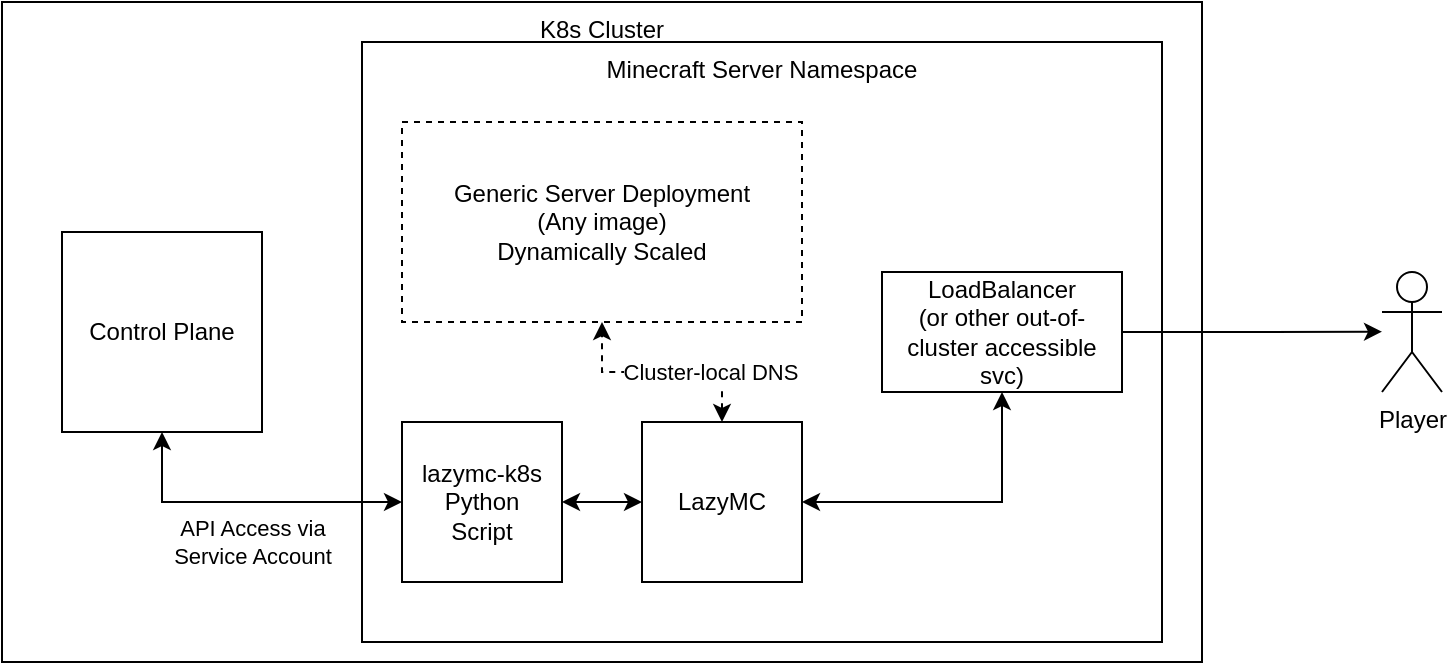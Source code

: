 <mxfile version="24.8.0">
  <diagram name="Page-1" id="lFoYwKvnRnPU5nGrqACu">
    <mxGraphModel dx="1680" dy="448" grid="1" gridSize="10" guides="1" tooltips="1" connect="1" arrows="1" fold="1" page="1" pageScale="1" pageWidth="850" pageHeight="1100" math="0" shadow="0">
      <root>
        <mxCell id="0" />
        <mxCell id="1" parent="0" />
        <mxCell id="1NwQwc_L65FNAgXsZ750-5" value="&lt;div&gt;K8s Cluster&lt;/div&gt;&lt;div&gt;&lt;br&gt;&lt;/div&gt;" style="rounded=0;whiteSpace=wrap;html=1;verticalAlign=top;" vertex="1" parent="1">
          <mxGeometry x="-30" y="10" width="600" height="330" as="geometry" />
        </mxCell>
        <mxCell id="1NwQwc_L65FNAgXsZ750-4" value="&lt;div&gt;Minecraft Server Namespace&lt;/div&gt;&lt;div&gt;&lt;br&gt;&lt;/div&gt;" style="rounded=0;whiteSpace=wrap;html=1;verticalAlign=top;" vertex="1" parent="1">
          <mxGeometry x="150" y="30" width="400" height="300" as="geometry" />
        </mxCell>
        <mxCell id="1NwQwc_L65FNAgXsZ750-6" value="&lt;div&gt;Generic Server Deployment&lt;/div&gt;&lt;div&gt;(Any image)&lt;br&gt;Dynamically Scaled&lt;br&gt;&lt;/div&gt;" style="rounded=0;whiteSpace=wrap;html=1;fillStyle=auto;dashed=1;" vertex="1" parent="1">
          <mxGeometry x="170" y="70" width="200" height="100" as="geometry" />
        </mxCell>
        <mxCell id="1NwQwc_L65FNAgXsZ750-8" style="edgeStyle=orthogonalEdgeStyle;rounded=0;orthogonalLoop=1;jettySize=auto;html=1;exitX=0.5;exitY=0;exitDx=0;exitDy=0;entryX=0.5;entryY=1;entryDx=0;entryDy=0;startArrow=classic;startFill=1;dashed=1;" edge="1" parent="1" source="1NwQwc_L65FNAgXsZ750-7" target="1NwQwc_L65FNAgXsZ750-6">
          <mxGeometry relative="1" as="geometry" />
        </mxCell>
        <mxCell id="1NwQwc_L65FNAgXsZ750-9" value="Cluster-local DNS" style="edgeLabel;html=1;align=center;verticalAlign=middle;resizable=0;points=[];" vertex="1" connectable="0" parent="1NwQwc_L65FNAgXsZ750-8">
          <mxGeometry x="0.105" relative="1" as="geometry">
            <mxPoint x="30" as="offset" />
          </mxGeometry>
        </mxCell>
        <mxCell id="1NwQwc_L65FNAgXsZ750-15" style="edgeStyle=orthogonalEdgeStyle;rounded=0;orthogonalLoop=1;jettySize=auto;html=1;exitX=1;exitY=0.5;exitDx=0;exitDy=0;entryX=0.5;entryY=1;entryDx=0;entryDy=0;startArrow=classic;startFill=1;" edge="1" parent="1" source="1NwQwc_L65FNAgXsZ750-7" target="1NwQwc_L65FNAgXsZ750-14">
          <mxGeometry relative="1" as="geometry" />
        </mxCell>
        <mxCell id="1NwQwc_L65FNAgXsZ750-23" style="edgeStyle=orthogonalEdgeStyle;rounded=0;orthogonalLoop=1;jettySize=auto;html=1;exitX=0;exitY=0.5;exitDx=0;exitDy=0;entryX=1;entryY=0.5;entryDx=0;entryDy=0;startArrow=classic;startFill=1;" edge="1" parent="1" source="1NwQwc_L65FNAgXsZ750-7" target="1NwQwc_L65FNAgXsZ750-22">
          <mxGeometry relative="1" as="geometry" />
        </mxCell>
        <mxCell id="1NwQwc_L65FNAgXsZ750-7" value="LazyMC" style="rounded=0;whiteSpace=wrap;html=1;" vertex="1" parent="1">
          <mxGeometry x="290" y="220" width="80" height="80" as="geometry" />
        </mxCell>
        <mxCell id="1NwQwc_L65FNAgXsZ750-11" value="Control Plane" style="whiteSpace=wrap;html=1;aspect=fixed;" vertex="1" parent="1">
          <mxGeometry y="125" width="100" height="100" as="geometry" />
        </mxCell>
        <mxCell id="1NwQwc_L65FNAgXsZ750-16" style="edgeStyle=orthogonalEdgeStyle;rounded=0;orthogonalLoop=1;jettySize=auto;html=1;exitX=1;exitY=0.5;exitDx=0;exitDy=0;" edge="1" parent="1" source="1NwQwc_L65FNAgXsZ750-14">
          <mxGeometry relative="1" as="geometry">
            <mxPoint x="660" y="174.857" as="targetPoint" />
          </mxGeometry>
        </mxCell>
        <mxCell id="1NwQwc_L65FNAgXsZ750-14" value="LoadBalancer &lt;br&gt;(or other out-of-cluster accessible svc)" style="rounded=0;whiteSpace=wrap;html=1;" vertex="1" parent="1">
          <mxGeometry x="410" y="145" width="120" height="60" as="geometry" />
        </mxCell>
        <mxCell id="1NwQwc_L65FNAgXsZ750-17" value="Player" style="shape=umlActor;verticalLabelPosition=bottom;verticalAlign=top;html=1;outlineConnect=0;" vertex="1" parent="1">
          <mxGeometry x="660" y="145" width="30" height="60" as="geometry" />
        </mxCell>
        <mxCell id="1NwQwc_L65FNAgXsZ750-24" style="edgeStyle=orthogonalEdgeStyle;rounded=0;orthogonalLoop=1;jettySize=auto;html=1;exitX=0;exitY=0.5;exitDx=0;exitDy=0;entryX=0.5;entryY=1;entryDx=0;entryDy=0;startArrow=classic;startFill=1;" edge="1" parent="1" source="1NwQwc_L65FNAgXsZ750-22" target="1NwQwc_L65FNAgXsZ750-11">
          <mxGeometry relative="1" as="geometry" />
        </mxCell>
        <mxCell id="1NwQwc_L65FNAgXsZ750-25" value="API Access via &lt;br&gt;Service Account" style="edgeLabel;html=1;align=center;verticalAlign=middle;resizable=0;points=[];" vertex="1" connectable="0" parent="1NwQwc_L65FNAgXsZ750-24">
          <mxGeometry x="-0.035" y="-1" relative="1" as="geometry">
            <mxPoint y="21" as="offset" />
          </mxGeometry>
        </mxCell>
        <mxCell id="1NwQwc_L65FNAgXsZ750-22" value="lazymc-k8s&lt;br&gt;Python&lt;br&gt;Script" style="rounded=0;whiteSpace=wrap;html=1;" vertex="1" parent="1">
          <mxGeometry x="170" y="220" width="80" height="80" as="geometry" />
        </mxCell>
      </root>
    </mxGraphModel>
  </diagram>
</mxfile>
